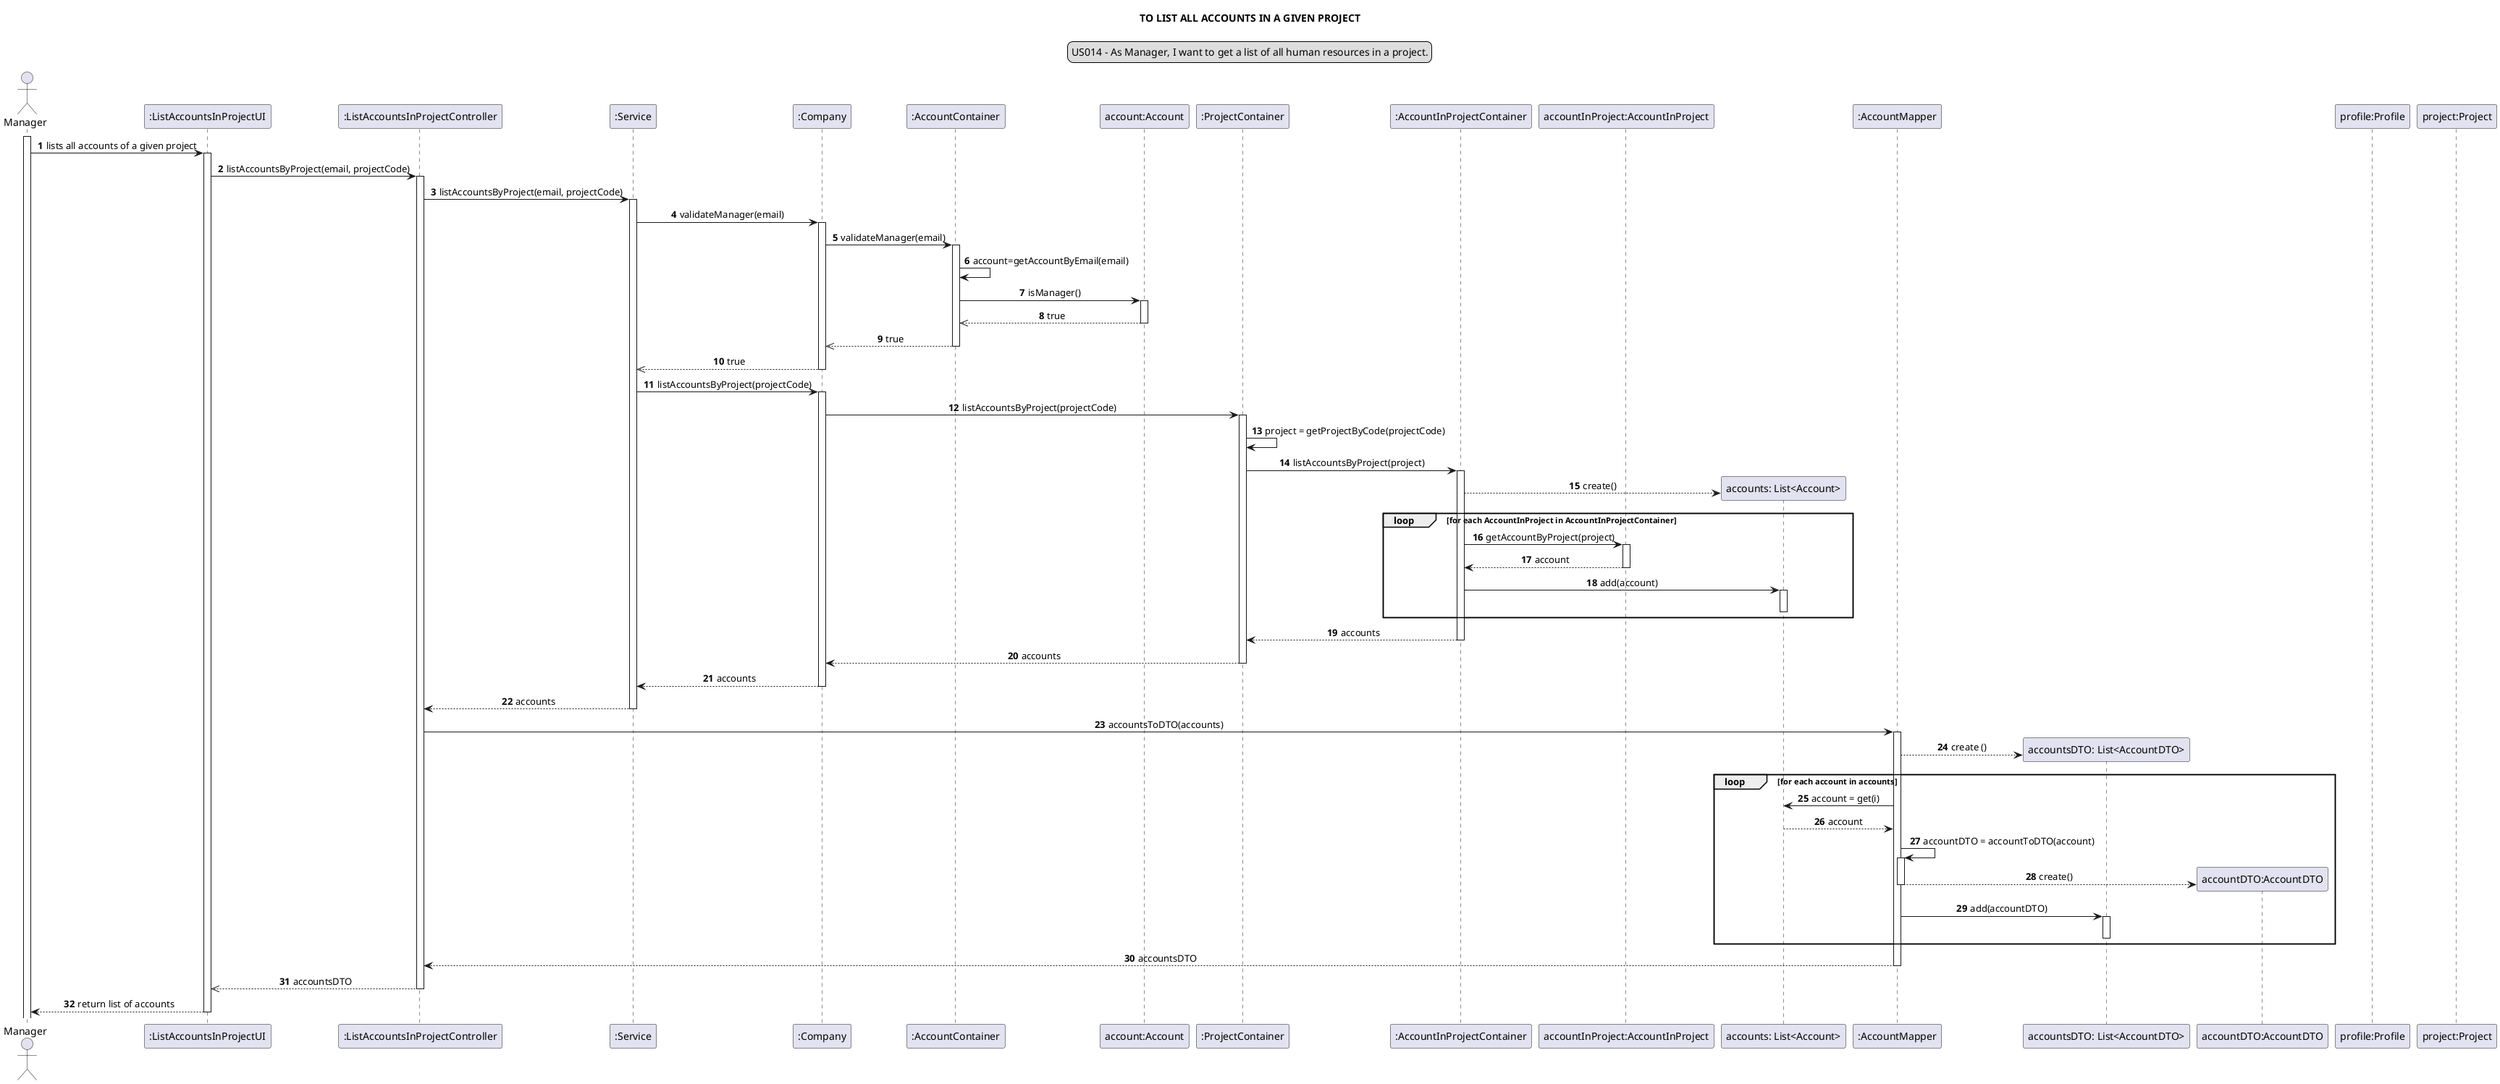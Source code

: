 @startuml
skinparam sequenceMessageAlign center
title TO LIST ALL ACCOUNTS IN A GIVEN PROJECT
legend top
US014 - As Manager, I want to get a list of all human resources in a project.
end legend
autonumber

actor Manager
participant ":ListAccountsInProjectUI" as ui
participant ":ListAccountsInProjectController" as controller
participant ":Service" as ser
participant ":Company" as company
participant ":AccountContainer" as ac
participant "account:Account" as a
participant ":ProjectContainer" as container
participant ":AccountInProjectContainer" as aipc
participant "accountInProject:AccountInProject" as aip
participant "accounts: List<Account>" as list
participant ":AccountMapper" as mapper
participant "accountsDTO: List<AccountDTO>" as listDTO
participant "accountDTO:AccountDTO" as DTO

participant "profile:Profile"
participant "project:Project"


activate Manager
Manager -> ui: lists all accounts of a given project
activate ui
ui -> controller: listAccountsByProject(email, projectCode)
activate controller
controller -> ser: listAccountsByProject(email, projectCode)
activate ser
 ser -> company: validateManager(email)
 activate company
 company -> ac: validateManager(email)
 activate ac
 ac -> ac: account=getAccountByEmail(email)
 ac -> a: isManager()
 activate a
 a -->> ac: true
 deactivate a
 ac -->> company: true
 deactivate ac
 company -->> ser: true
 deactivate company
ser -> company: listAccountsByProject(projectCode)
activate company
company -> container: listAccountsByProject(projectCode)
activate container
container -> container: project = getProjectByCode(projectCode)
container -> aipc: listAccountsByProject(project)
activate aipc
create list
aipc --> list :create()
loop for each AccountInProject in AccountInProjectContainer
aipc -> aip : getAccountByProject(project)
activate aip
aip --> aipc : account
deactivate aip
aipc -> list : add(account)
activate list
deactivate list
end loop
aipc --> container : accounts
deactivate aipc
container--> company : accounts
deactivate container
company --> ser: accounts
deactivate company
ser --> controller: accounts
deactivate ser
controller -> mapper: accountsToDTO(accounts)
activate mapper
create listDTO
mapper --> listDTO: create ()
loop for each account in accounts
mapper -> list: account = get(i)
list --> mapper: account
mapper -> mapper : accountDTO = accountToDTO(account)
activate mapper
create DTO
mapper --> DTO : create()
deactivate mapper
mapper ->listDTO :add(accountDTO)
activate listDTO
deactivate listDTO
end loop
mapper --> controller :accountsDTO
deactivate mapper
controller -->> ui: accountsDTO
deactivate controller
ui --> Manager: return list of accounts
deactivate ui
@enduml